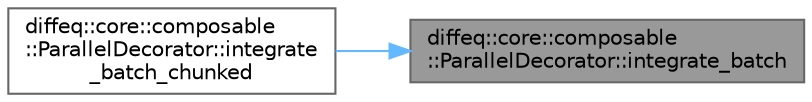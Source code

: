digraph "diffeq::core::composable::ParallelDecorator::integrate_batch"
{
 // LATEX_PDF_SIZE
  bgcolor="transparent";
  edge [fontname=Helvetica,fontsize=10,labelfontname=Helvetica,labelfontsize=10];
  node [fontname=Helvetica,fontsize=10,shape=box,height=0.2,width=0.4];
  rankdir="RL";
  Node1 [id="Node000001",label="diffeq::core::composable\l::ParallelDecorator::integrate_batch",height=0.2,width=0.4,color="gray40", fillcolor="grey60", style="filled", fontcolor="black",tooltip="Integrate multiple states in parallel."];
  Node1 -> Node2 [id="edge1_Node000001_Node000002",dir="back",color="steelblue1",style="solid",tooltip=" "];
  Node2 [id="Node000002",label="diffeq::core::composable\l::ParallelDecorator::integrate\l_batch_chunked",height=0.2,width=0.4,color="grey40", fillcolor="white", style="filled",URL="$classdiffeq_1_1core_1_1composable_1_1_parallel_decorator.html#adc707ddbfd21ff5368bee6e811980ac9",tooltip="Chunked parallel processing with load balancing."];
}
